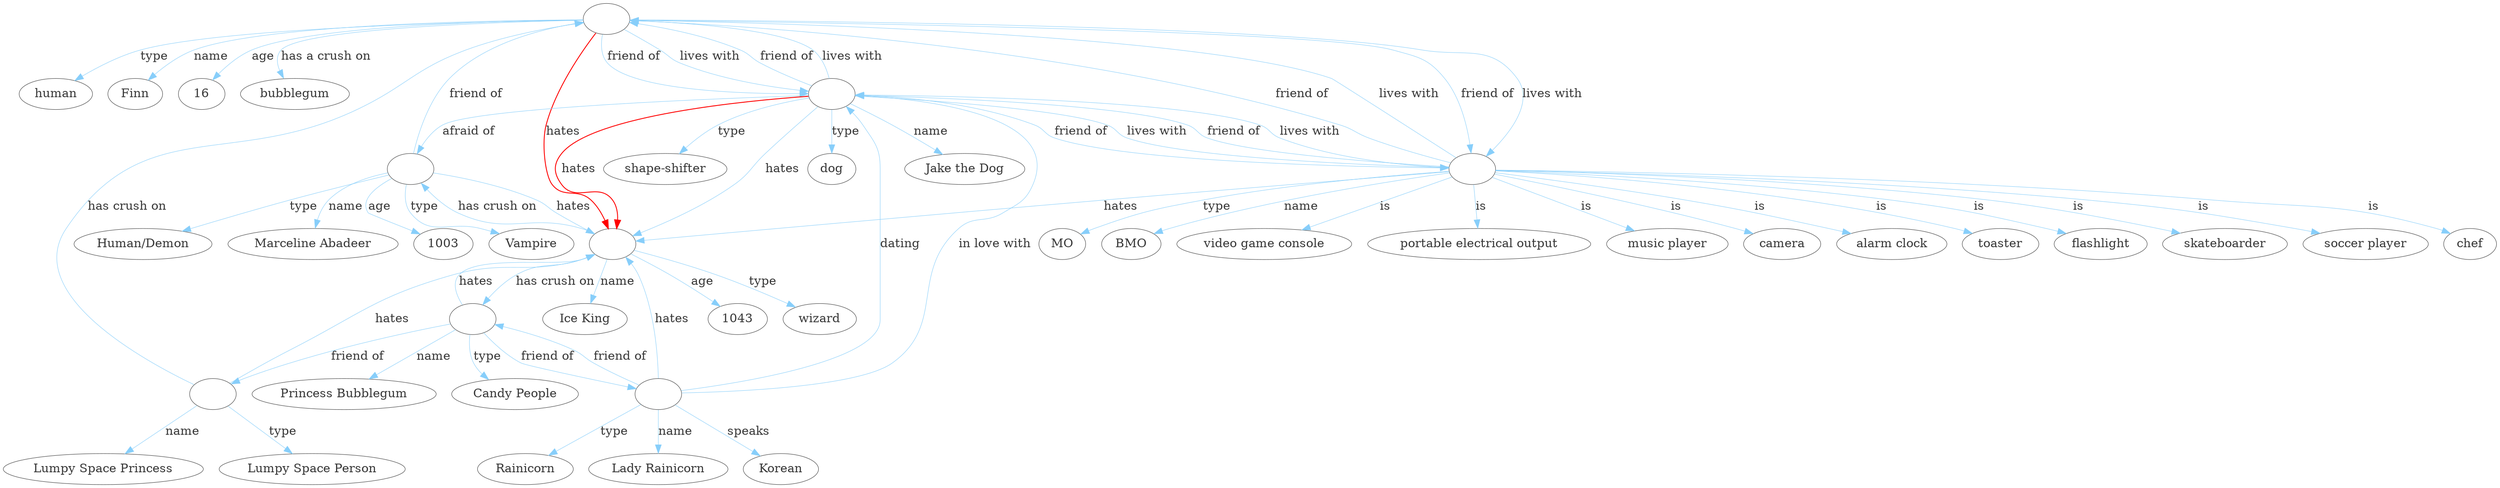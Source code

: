 digraph {
  graph [
  ];
  node [
    style = "", fontsize = "14", fontcolor="grey22", color = "grey22", penwidth="0.5"
  ]
  edge [
    color="lightskyblue", fontcolor="grey22", penwidth="0.5", fontsize="14"
  ]
  finn [label="", image="finn.png"]
  "finn" -> "human"[label="type"]
  "finn" -> "Finn"[label="name"]
  "finn" -> "16"[label="age"]
  "finn" -> "bubblegum"[label="has a crush on"]
  "finn" -> "jake"[label="friend of"]
  "finn" -> "bmo"[label="friend of"]
  "finn" -> "jake"[label="lives with"]
  "finn" -> "bmo"[label="lives with"]
  "finn" -> "ice-king"[label="hates", color="red", penwidth="1"]

  jake [label="", image="jake.png"]
  "jake" -> "dog"[label="type"]
  "jake" -> "shape-shifter"[label="type"]
  "jake" -> "Jake the Dog"[label="name"]
  "jake" -> "finn"[label="friend of"]
  "jake" -> "bmo"[label="friend of"]
  "jake" -> "finn"[label="lives with"]
  "jake" -> "bmo"[label="lives with"]
  "jake" -> "ice-king"[label="hates"]
  "jake" -> "marceline-abadeer"[label="afraid of"]
  "jake" -> "ice-king"[label="hates", color="red", penwidth="1"]

  bmo [label="", image="bmo.png"]
  "bmo" -> "MO"[label="type"]
  "bmo" -> "BMO"[label="name"]
  "bmo" -> "finn"[label="friend of"]
  "bmo" -> "jake"[label="friend of"]
  "bmo" -> "finn"[label="lives with"]
  "bmo" -> "jake"[label="lives with"]
  "bmo" -> "video game console"[label="is"]
  "bmo" -> "portable electrical output"[label="is"]
  "bmo" -> "music player"[label="is"]
  "bmo" -> "camera"[label="is"]
  "bmo" -> "alarm clock"[label="is"]
  "bmo" -> "toaster"[label="is"]
  "bmo" -> "flashlight"[label="is"]
  "bmo" -> "skateboarder"[label="is"]
  "bmo" -> "soccer player"[label="is"]
  "bmo" -> "chef"[label="is"]
  "bmo" -> "ice-king"[label="hates"]

  "princess-bubblegum" [label="", image="princess-bubblegum.png"]
  "princess-bubblegum" -> "Candy People"[label="type"];
  "princess-bubblegum" -> "Princess Bubblegum"[label="name"];
  "princess-bubblegum" -> "lady-rainicorn"[label="friend of"];
  "princess-bubblegum" -> "lumpy-space-princess"[label="friend of"];
  "princess-bubblegum" -> "ice-king"[label="hates"];

  "ice-king" [label="", image="ice-king.png"]
  "ice-king" -> "wizard"[label="type"]
  "ice-king" -> "Ice King"[label="name"]
  "ice-king" -> "1043"[label="age"]
  "ice-king" -> "marceline-abadeer"[label="has crush on"]
  "ice-king" -> "princess-bubblegum"[label="has crush on"]

  "lumpy-space-princess" [label="", image="lumpy-space-princess.png"]
  "lumpy-space-princess" -> "Lumpy Space Person"[label="type"]
  "lumpy-space-princess" -> "Lumpy Space Princess"[label="name"]
  "lumpy-space-princess" -> "finn"[label="has crush on"]
  "lumpy-space-princess" -> "ice-king"[label="hates"]

  "lady-rainicorn" [label="", image="lady-rainicorn.png"]
  "lady-rainicorn" -> "Rainicorn"[label="type"]
  "lady-rainicorn" -> "Lady Rainicorn"[label="name"]
  "lady-rainicorn" -> "jake"[label="in love with"]
  "lady-rainicorn" -> "princess-bubblegum"[label="friend of"]
  "lady-rainicorn" -> "jake"[label="dating"]
  "lady-rainicorn" -> "Korean"[label="speaks"]
  "lady-rainicorn" -> "ice-king"[label="hates"]

  "marceline-abadeer" [label="", image="marceline.png"]
  "marceline-abadeer" -> "Vampire"[label="type"]
  "marceline-abadeer" -> "Human/Demon"[label="type"]
  "marceline-abadeer" -> "Marceline Abadeer"[label="name"]
  "marceline-abadeer" -> "1003"[label="age"]
  "marceline-abadeer" -> "finn"[label="friend of"]
  "marceline-abadeer" -> "ice-king"[label="hates"]
}

/* sudo apt-get install graphviz */
/* dot -Tpng haters-live-with-bmo.dot > haters-live-with-bmo.png */
